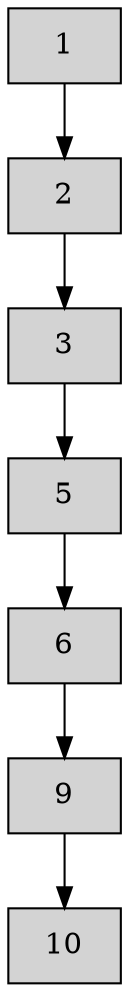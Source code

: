 
digraph {
node [shape = box; style = filled;];
11->13;
9->11;
7->9;
5->7;
3->5;
1->3;
13[label="10";]11[label="9";]9[label="6";]7[label="5";]5[label="3";]3[label="2";]1[label="1";]}
